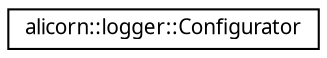digraph "Иерархия классов. Графический вид."
{
 // INTERACTIVE_SVG=YES
  edge [fontname="Verdana",fontsize="10",labelfontname="Verdana",labelfontsize="10"];
  node [fontname="Verdana",fontsize="10",shape=record];
  rankdir="LR";
  Node1 [label="alicorn::logger::Configurator",height=0.2,width=0.4,color="black", fillcolor="white", style="filled",URL="$a00069.html",tooltip="Класс входит в Проект Logger   Конфигуратор. "];
}
